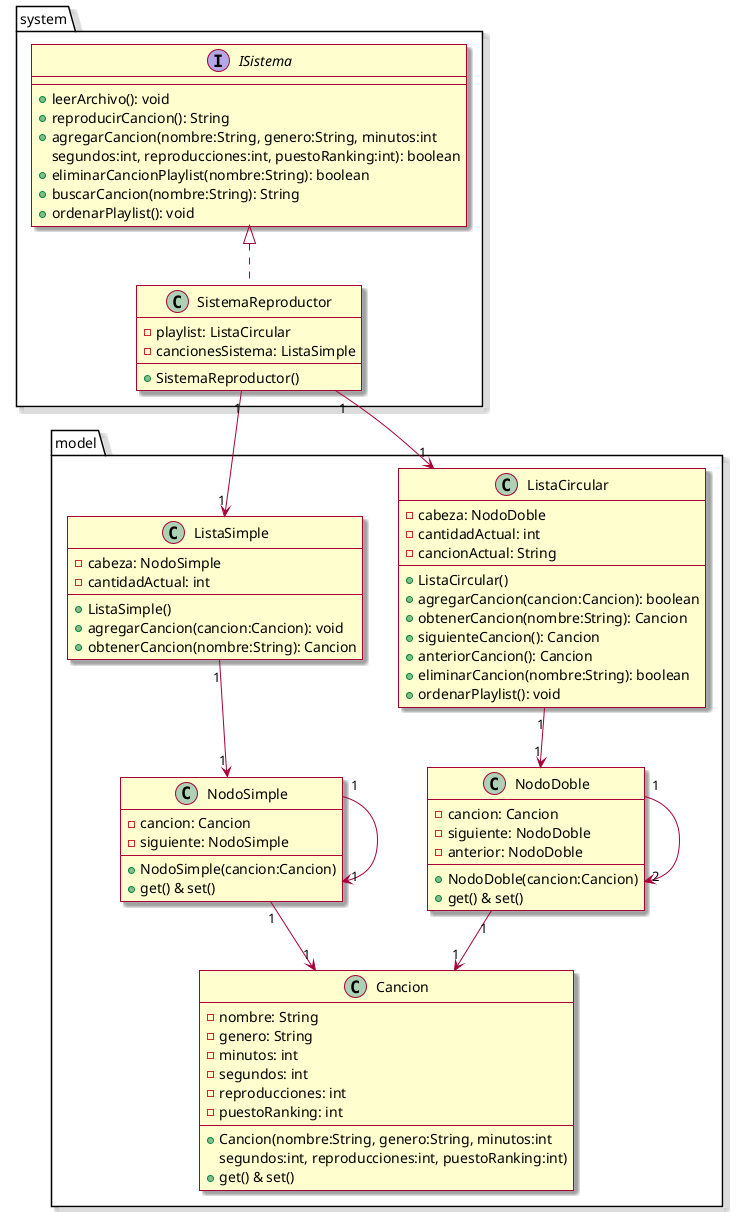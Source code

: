 @startuml
skin rose
package model {

    class Cancion {

        - nombre: String
        - genero: String
        - minutos: int
        - segundos: int
        - reproducciones: int
        - puestoRanking: int

        + Cancion(nombre:String, genero:String, minutos:int
        segundos:int, reproducciones:int, puestoRanking:int)
        + get() & set()
    }

    class NodoSimple {

        - cancion: Cancion
        - siguiente: NodoSimple

        + NodoSimple(cancion:Cancion)
        + get() & set()

    }

    class NodoDoble {

        - cancion: Cancion
        - siguiente: NodoDoble
        - anterior: NodoDoble

        + NodoDoble(cancion:Cancion)
        + get() & set()

    }

    class ListaCircular {

        - cabeza: NodoDoble
        - cantidadActual: int
        - cancionActual: String

        + ListaCircular()
        + agregarCancion(cancion:Cancion): boolean
        + obtenerCancion(nombre:String): Cancion
        + siguienteCancion(): Cancion
        + anteriorCancion(): Cancion
        + eliminarCancion(nombre:String): boolean
        + ordenarPlaylist(): void

    }

    class ListaSimple {

        - cabeza: NodoSimple
        - cantidadActual: int

        + ListaSimple()
        + agregarCancion(cancion:Cancion): void
        + obtenerCancion(nombre:String): Cancion
    }

}

package system {

    interface ISistema {

        + leerArchivo(): void
        + reproducirCancion(): String
        + agregarCancion(nombre:String, genero:String, minutos:int
         segundos:int, reproducciones:int, puestoRanking:int): boolean
        + eliminarCancionPlaylist(nombre:String): boolean
        + buscarCancion(nombre:String): String
        + ordenarPlaylist(): void

    }

    class SistemaReproductor implements ISistema {

        - playlist: ListaCircular
        - cancionesSistema: ListaSimple

        + SistemaReproductor()
    }


}

SistemaReproductor "1" --> "1" ListaCircular
SistemaReproductor "1" --> "1" ListaSimple

ListaSimple "1" --> "1" NodoSimple
ListaCircular "1" --> "1" NodoDoble

NodoSimple "1" --> "1" NodoSimple
NodoDoble "1" --> "2" NodoDoble

NodoDoble "1" --> "1" Cancion
NodoSimple "1" --> "1" Cancion

@enduml
